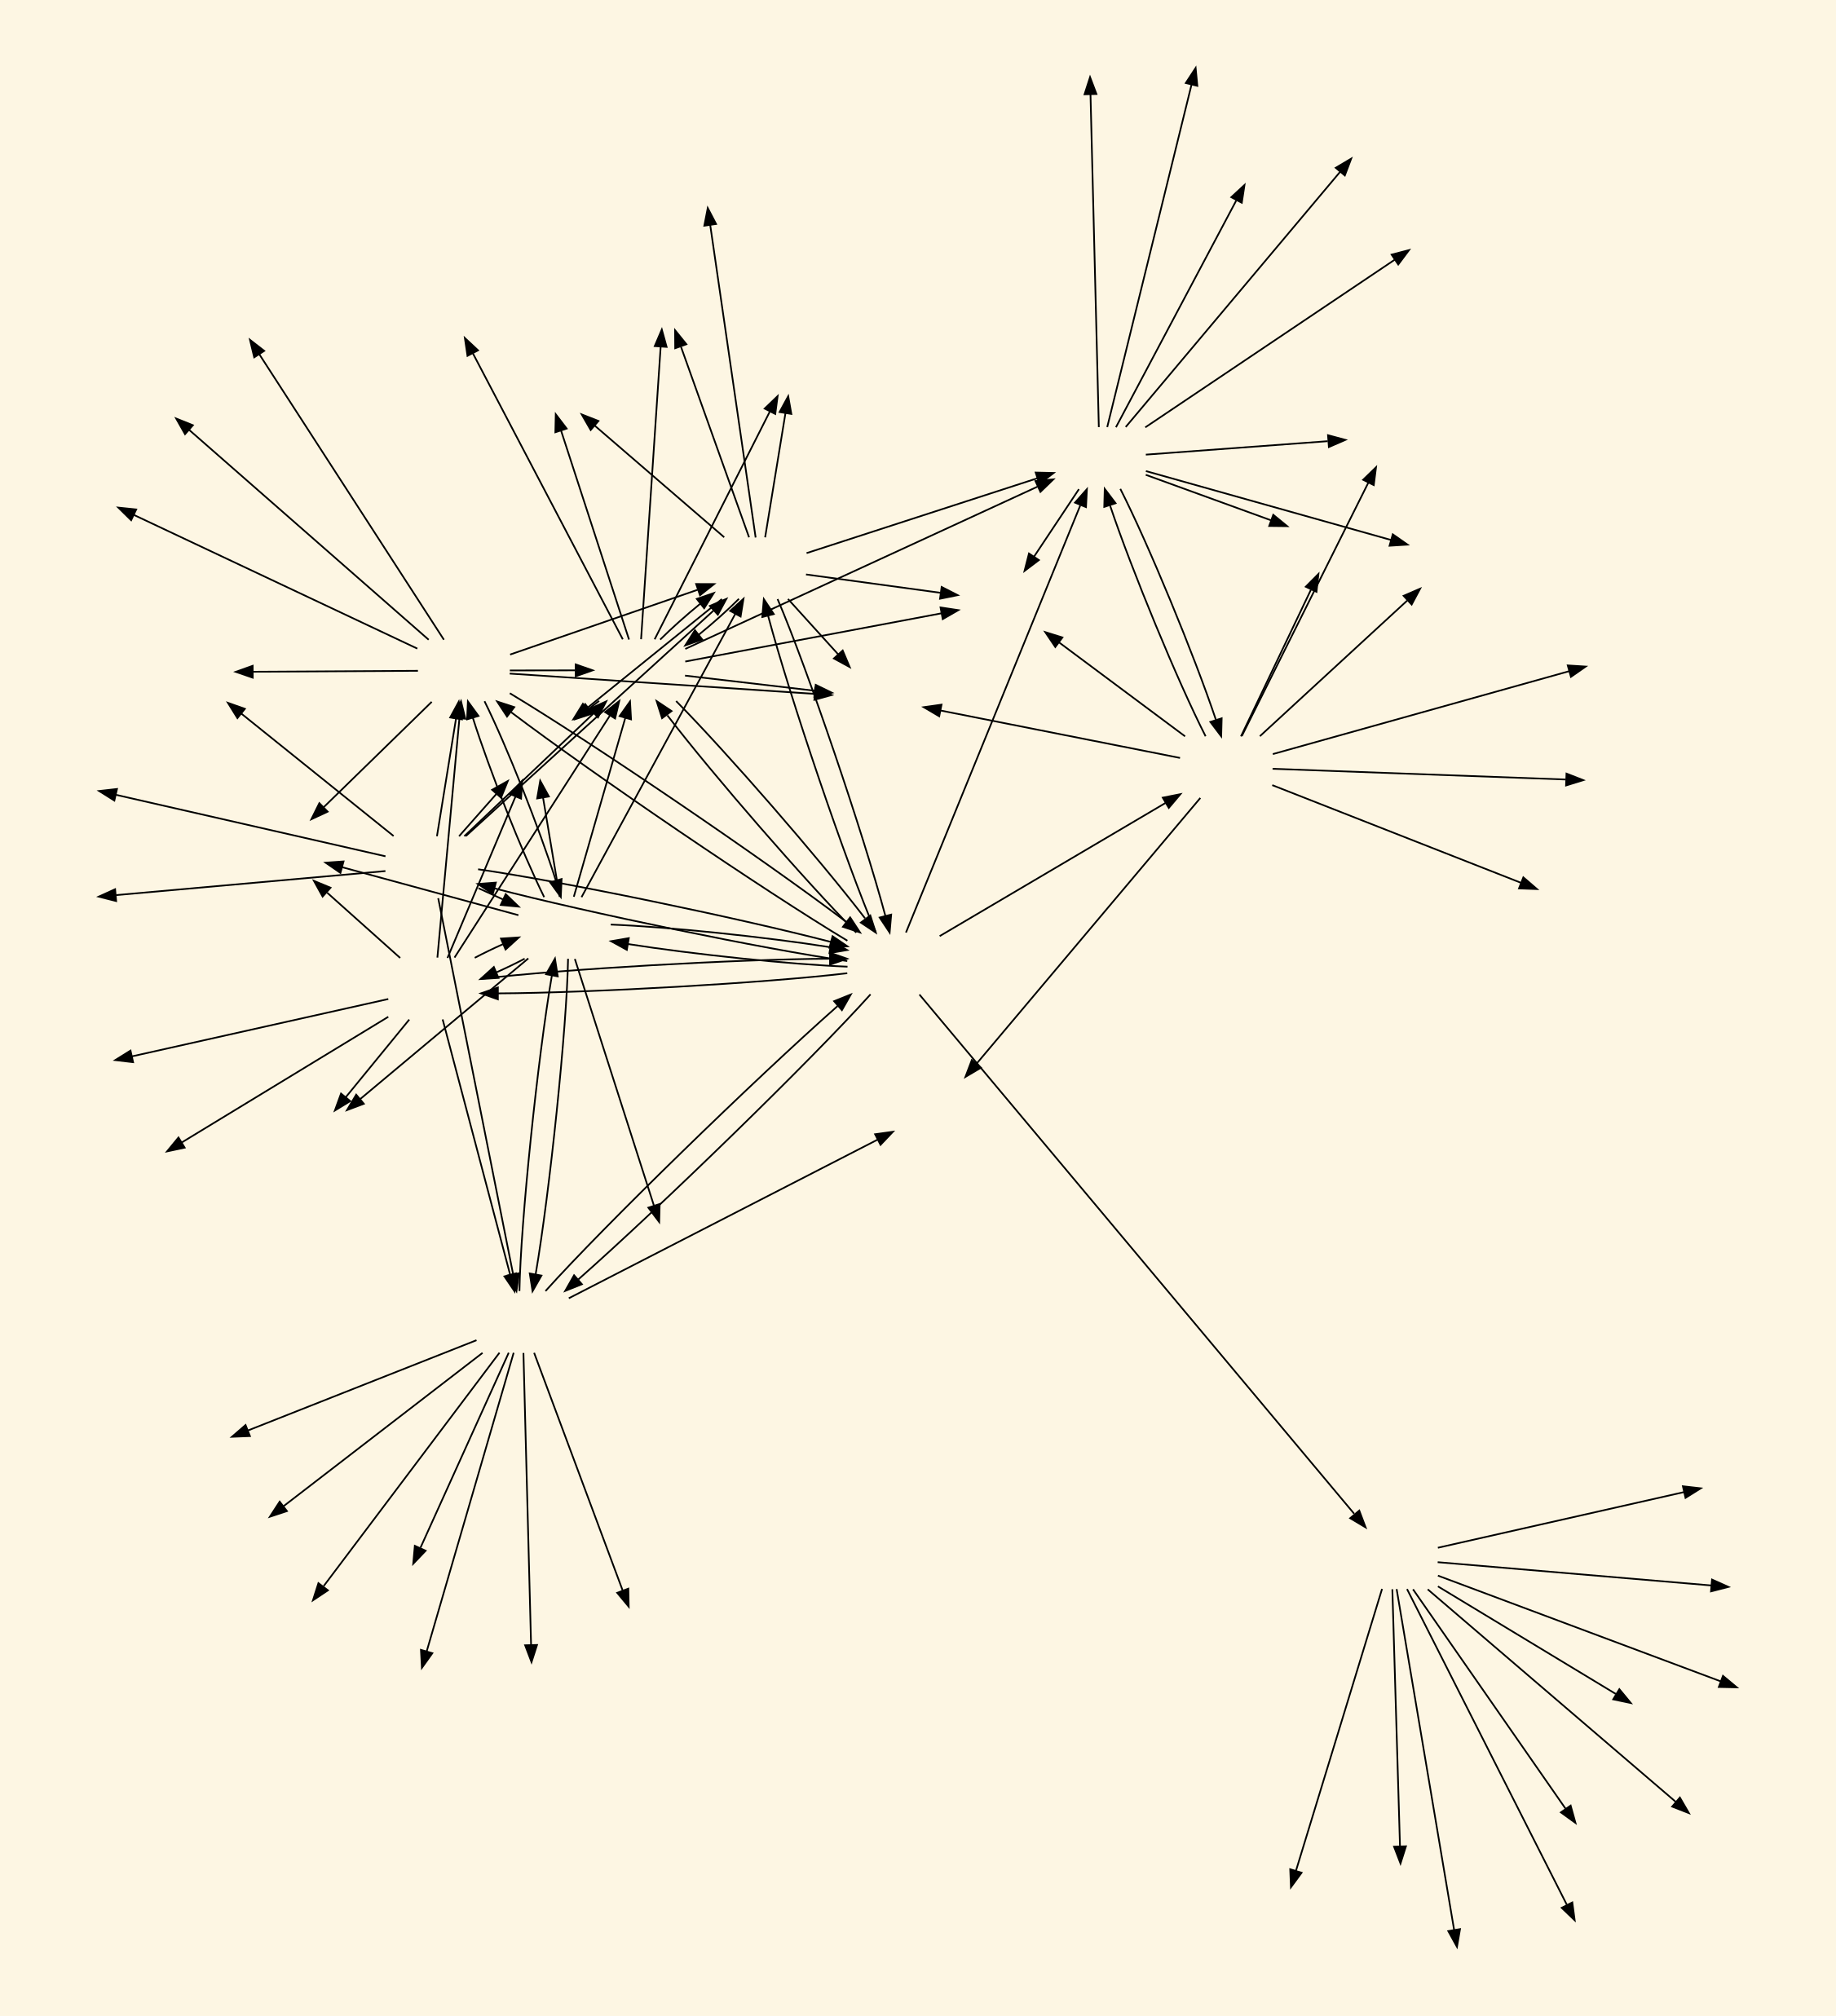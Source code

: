 digraph AmazonRelations {
  graph [
    rankdir = LR,
    layout = fdp,
    bgcolor="#fdf6e3",
  ]

  node [
    shape=none,
    label="",
  ]

  "藝人春秋 (文春文庫)"[image="images/4167903512.jpg" URL="https://www.amazon.co.jp/%E8%97%9D%E4%BA%BA%E6%98%A5%E7%A7%8B-%E6%96%87%E6%98%A5%E6%96%87%E5%BA%AB-%E6%B0%B4%E9%81%93%E6%A9%8B%E5%8D%9A%E5%A3%AB/dp/4167903512?SubscriptionId=AKIAJLRAJ7YLUBVRNWBA&amp;tag=namaraiicom-22&amp;linkCode=xm2&amp;camp=2025&amp;creative=165953&amp;creativeASIN=4167903512"];
"藝人春秋2 上 ハカセより愛をこめて"[image="images/4163907106.jpg" URL="https://www.amazon.co.jp/%E8%97%9D%E4%BA%BA%E6%98%A5%E7%A7%8B2-%E4%B8%8A-%E3%83%8F%E3%82%AB%E3%82%BB%E3%82%88%E3%82%8A%E6%84%9B%E3%82%92%E3%81%93%E3%82%81%E3%81%A6-%E6%B0%B4%E9%81%93%E6%A9%8B%E5%8D%9A%E5%A3%AB/dp/4163907106?SubscriptionId=AKIAJLRAJ7YLUBVRNWBA&amp;tag=namaraiicom-22&amp;linkCode=xm2&amp;camp=2025&amp;creative=165953&amp;creativeASIN=4163907106"];
"藝人春秋2 下 死ぬのは奴らだ"[image="images/4163907629.jpg" URL="https://www.amazon.co.jp/%E8%97%9D%E4%BA%BA%E6%98%A5%E7%A7%8B2-%E4%B8%8B-%E6%AD%BB%E3%81%AC%E3%81%AE%E3%81%AF%E5%A5%B4%E3%82%89%E3%81%A0-%E6%B0%B4%E9%81%93%E6%A9%8B%E5%8D%9A%E5%A3%AB/dp/4163907629?SubscriptionId=AKIAJLRAJ7YLUBVRNWBA&amp;tag=namaraiicom-22&amp;linkCode=xm2&amp;camp=2025&amp;creative=165953&amp;creativeASIN=4163907629"];
"お笑い 男の星座―芸能私闘編 (文春文庫)"[image="images/4167656507.jpg" URL="https://www.amazon.co.jp/%E3%81%8A%E7%AC%91%E3%81%84-%E7%94%B7%E3%81%AE%E6%98%9F%E5%BA%A7%E2%80%95%E8%8A%B8%E8%83%BD%E7%A7%81%E9%97%98%E7%B7%A8-%E6%96%87%E6%98%A5%E6%96%87%E5%BA%AB-%E6%B5%85%E8%8D%89%E3%82%AD%E3%83%83%E3%83%89/dp/4167656507?SubscriptionId=AKIAJLRAJ7YLUBVRNWBA&amp;tag=namaraiicom-22&amp;linkCode=xm2&amp;camp=2025&amp;creative=165953&amp;creativeASIN=4167656507"];
"キッドのもと (ちくま文庫)"[image="images/4480433708.jpg" URL="https://www.amazon.co.jp/%E3%82%AD%E3%83%83%E3%83%89%E3%81%AE%E3%82%82%E3%81%A8-%E3%81%A1%E3%81%8F%E3%81%BE%E6%96%87%E5%BA%AB-%E6%B5%85%E8%8D%89%E3%82%AD%E3%83%83%E3%83%89/dp/4480433708?SubscriptionId=AKIAJLRAJ7YLUBVRNWBA&amp;tag=namaraiicom-22&amp;linkCode=xm2&amp;camp=2025&amp;creative=165953&amp;creativeASIN=4480433708"];
"おこりんぼさびしんぼ (廣済堂文庫)"[image="images/4331654338.jpg" URL="https://www.amazon.co.jp/%E3%81%8A%E3%81%93%E3%82%8A%E3%82%93%E3%81%BC%E3%81%95%E3%81%B3%E3%81%97%E3%82%93%E3%81%BC-%E5%BB%A3%E6%B8%88%E5%A0%82%E6%96%87%E5%BA%AB-%E5%B1%B1%E5%9F%8E-%E6%96%B0%E4%BC%8D/dp/4331654338?SubscriptionId=AKIAJLRAJ7YLUBVRNWBA&amp;tag=namaraiicom-22&amp;linkCode=xm2&amp;camp=2025&amp;creative=165953&amp;creativeASIN=4331654338"];
"本業―タレント本50冊・怒涛の誉め殺し!"[image="images/4860520521.jpg" URL="https://www.amazon.co.jp/%E6%9C%AC%E6%A5%AD%E2%80%95%E3%82%BF%E3%83%AC%E3%83%B3%E3%83%88%E6%9C%AC50%E5%86%8A%E3%83%BB%E6%80%92%E6%B6%9B%E3%81%AE%E8%AA%89%E3%82%81%E6%AE%BA%E3%81%97-%E6%B0%B4%E9%81%93%E6%A9%8B%E5%8D%9A%E5%A3%AB/dp/4860520521?SubscriptionId=AKIAJLRAJ7YLUBVRNWBA&amp;tag=namaraiicom-22&amp;linkCode=xm2&amp;camp=2025&amp;creative=165953&amp;creativeASIN=4860520521"];
"お笑い男の星座"[image="images/4163569707.jpg" URL="https://www.amazon.co.jp/%E3%81%8A%E7%AC%91%E3%81%84%E7%94%B7%E3%81%AE%E6%98%9F%E5%BA%A7-%E6%B5%85%E8%8D%89%E3%82%AD%E3%83%83%E3%83%89/dp/4163569707?SubscriptionId=AKIAJLRAJ7YLUBVRNWBA&amp;tag=namaraiicom-22&amp;linkCode=xm2&amp;camp=2025&amp;creative=165953&amp;creativeASIN=4163569707"];
"「最前線の映画」を読む (インターナショナル新書)"[image="images/4797680210.jpg" URL="https://www.amazon.co.jp/%E3%80%8C%E6%9C%80%E5%89%8D%E7%B7%9A%E3%81%AE%E6%98%A0%E7%94%BB%E3%80%8D%E3%82%92%E8%AA%AD%E3%82%80-%E3%82%A4%E3%83%B3%E3%82%BF%E3%83%BC%E3%83%8A%E3%82%B7%E3%83%A7%E3%83%8A%E3%83%AB%E6%96%B0%E6%9B%B8-%E7%94%BA%E5%B1%B1-%E6%99%BA%E6%B5%A9/dp/4797680210?SubscriptionId=AKIAJLRAJ7YLUBVRNWBA&amp;tag=namaraiicom-22&amp;linkCode=xm2&amp;camp=2025&amp;creative=165953&amp;creativeASIN=4797680210"];
"師匠、御乱心! (小学館文庫)"[image="images/4094064990.jpg" URL="https://www.amazon.co.jp/%E5%B8%AB%E5%8C%A0%E3%80%81%E5%BE%A1%E4%B9%B1%E5%BF%83-%E5%B0%8F%E5%AD%A6%E9%A4%A8%E6%96%87%E5%BA%AB-%E4%B8%89%E9%81%8A%E4%BA%AD-%E5%86%86%E4%B8%88/dp/4094064990?SubscriptionId=AKIAJLRAJ7YLUBVRNWBA&amp;tag=namaraiicom-22&amp;linkCode=xm2&amp;camp=2025&amp;creative=165953&amp;creativeASIN=4094064990"];
"激震! セクハラ帝国アメリカ 言霊USA2018"[image="images/4163908145.jpg" URL="https://www.amazon.co.jp/%E6%BF%80%E9%9C%87-%E3%82%BB%E3%82%AF%E3%83%8F%E3%83%A9%E5%B8%9D%E5%9B%BD%E3%82%A2%E3%83%A1%E3%83%AA%E3%82%AB-%E8%A8%80%E9%9C%8AUSA2018-%E7%94%BA%E5%B1%B1-%E6%99%BA%E6%B5%A9/dp/4163908145?SubscriptionId=AKIAJLRAJ7YLUBVRNWBA&amp;tag=namaraiicom-22&amp;linkCode=xm2&amp;camp=2025&amp;creative=165953&amp;creativeASIN=4163908145"];
"帰ってきた人間コク宝"[image="images/486653169X.jpg" URL="https://www.amazon.co.jp/%E5%B8%B0%E3%81%A3%E3%81%A6%E3%81%8D%E3%81%9F%E4%BA%BA%E9%96%93%E3%82%B3%E3%82%AF%E5%AE%9D-%E5%90%89%E7%94%B0%E8%B1%AA/dp/486653169X?SubscriptionId=AKIAJLRAJ7YLUBVRNWBA&amp;tag=namaraiicom-22&amp;linkCode=xm2&amp;camp=2025&amp;creative=165953&amp;creativeASIN=486653169X"];
"KAMINOGE 77"[image="images/4809415783.jpg" URL="https://www.amazon.co.jp/KAMINOGE-77-KAMINOGE%E7%B7%A8%E9%9B%86%E9%83%A8/dp/4809415783?SubscriptionId=AKIAJLRAJ7YLUBVRNWBA&amp;tag=namaraiicom-22&amp;linkCode=xm2&amp;camp=2025&amp;creative=165953&amp;creativeASIN=4809415783"];
"藝人春秋"[image="images/4163759107.jpg" URL="https://www.amazon.co.jp/%E8%97%9D%E4%BA%BA%E6%98%A5%E7%A7%8B-%E6%B0%B4%E9%81%93%E6%A9%8B%E5%8D%9A%E5%A3%AB/dp/4163759107?SubscriptionId=AKIAJLRAJ7YLUBVRNWBA&amp;tag=namaraiicom-22&amp;linkCode=xm2&amp;camp=2025&amp;creative=165953&amp;creativeASIN=4163759107"];
"町山智浩の「アメリカ流れ者」"[image="images/4905158508.jpg" URL="https://www.amazon.co.jp/%E7%94%BA%E5%B1%B1%E6%99%BA%E6%B5%A9%E3%81%AE%E3%80%8C%E3%82%A2%E3%83%A1%E3%83%AA%E3%82%AB%E6%B5%81%E3%82%8C%E8%80%85%E3%80%8D-%E7%94%BA%E5%B1%B1-%E6%99%BA%E6%B5%A9/dp/4905158508?SubscriptionId=AKIAJLRAJ7YLUBVRNWBA&amp;tag=namaraiicom-22&amp;linkCode=xm2&amp;camp=2025&amp;creative=165953&amp;creativeASIN=4905158508"];
"KAMINOGE Vol.75"[image="images/4809415562.jpg" URL="https://www.amazon.co.jp/KAMINOGE-Vol-75-KAMINOGE%E7%B7%A8%E9%9B%86%E9%83%A8/dp/4809415562?SubscriptionId=AKIAJLRAJ7YLUBVRNWBA&amp;tag=namaraiicom-22&amp;linkCode=xm2&amp;camp=2025&amp;creative=165953&amp;creativeASIN=4809415562"];
"SNSは権力に忠実なバカだらけ (コア新書)"[image="images/4866531347.jpg" URL="https://www.amazon.co.jp/SNS%E3%81%AF%E6%A8%A9%E5%8A%9B%E3%81%AB%E5%BF%A0%E5%AE%9F%E3%81%AA%E3%83%90%E3%82%AB%E3%81%A0%E3%82%89%E3%81%91-%E3%82%B3%E3%82%A2%E6%96%B0%E6%9B%B8-%E3%83%AD%E3%83%9E%E3%83%B3%E5%84%AA%E5%85%89/dp/4866531347?SubscriptionId=AKIAJLRAJ7YLUBVRNWBA&amp;tag=namaraiicom-22&amp;linkCode=xm2&amp;camp=2025&amp;creative=165953&amp;creativeASIN=4866531347"];
"煩悩ウォーク"[image="images/4163907645.jpg" URL="https://www.amazon.co.jp/%E7%85%A9%E6%82%A9%E3%82%A6%E3%82%A9%E3%83%BC%E3%82%AF-%E5%B2%A1%E5%AE%97-%E7%A7%80%E5%90%BE/dp/4163907645?SubscriptionId=AKIAJLRAJ7YLUBVRNWBA&amp;tag=namaraiicom-22&amp;linkCode=xm2&amp;camp=2025&amp;creative=165953&amp;creativeASIN=4163907645"];
"男の！ヤバすぎバイト列伝 (耳マン)"[image="images/4845631776.jpg" URL="https://www.amazon.co.jp/%E7%94%B7%E3%81%AE%EF%BC%81%E3%83%A4%E3%83%90%E3%81%99%E3%81%8E%E3%83%90%E3%82%A4%E3%83%88%E5%88%97%E4%BC%9D-%E8%80%B3%E3%83%9E%E3%83%B3-%E6%8E%9F-%E3%83%9D%E3%83%AB%E3%82%B7%E3%82%A7/dp/4845631776?SubscriptionId=AKIAJLRAJ7YLUBVRNWBA&amp;tag=namaraiicom-22&amp;linkCode=xm2&amp;camp=2025&amp;creative=165953&amp;creativeASIN=4845631776"];
"お笑い 男の星座2"[image="images/4163651403.jpg" URL="https://www.amazon.co.jp/%E3%81%8A%E7%AC%91%E3%81%84-%E7%94%B7%E3%81%AE%E6%98%9F%E5%BA%A72-%E6%B5%85%E8%8D%89%E3%82%AD%E3%83%83%E3%83%89/dp/4163651403?SubscriptionId=AKIAJLRAJ7YLUBVRNWBA&amp;tag=namaraiicom-22&amp;linkCode=xm2&amp;camp=2025&amp;creative=165953&amp;creativeASIN=4163651403"];
"本業 (文春文庫)"[image="images/4167717700.jpg" URL="https://www.amazon.co.jp/%E6%9C%AC%E6%A5%AD-%E6%96%87%E6%98%A5%E6%96%87%E5%BA%AB-%E6%B0%B4%E9%81%93%E6%A9%8B%E5%8D%9A%E5%A3%AB/dp/4167717700?SubscriptionId=AKIAJLRAJ7YLUBVRNWBA&amp;tag=namaraiicom-22&amp;linkCode=xm2&amp;camp=2025&amp;creative=165953&amp;creativeASIN=4167717700"];
"浅草キッド (新潮文庫)"[image="images/4101225125.jpg" URL="https://www.amazon.co.jp/%E6%B5%85%E8%8D%89%E3%82%AD%E3%83%83%E3%83%89-%E6%96%B0%E6%BD%AE%E6%96%87%E5%BA%AB-%E3%83%93%E3%83%BC%E3%83%88%E3%81%9F%E3%81%91%E3%81%97/dp/4101225125?SubscriptionId=AKIAJLRAJ7YLUBVRNWBA&amp;tag=namaraiicom-22&amp;linkCode=xm2&amp;camp=2025&amp;creative=165953&amp;creativeASIN=4101225125"];
"はかせのはなし"[image="images/4046013915.jpg" URL="https://www.amazon.co.jp/%E3%81%AF%E3%81%8B%E3%81%9B%E3%81%AE%E3%81%AF%E3%81%AA%E3%81%97-%E6%B0%B4%E9%81%93%E6%A9%8B%E5%8D%9A%E5%A3%AB/dp/4046013915?SubscriptionId=AKIAJLRAJ7YLUBVRNWBA&amp;tag=namaraiicom-22&amp;linkCode=xm2&amp;camp=2025&amp;creative=165953&amp;creativeASIN=4046013915"];
"鬼才 五社英雄の生涯 (文春新書)"[image="images/4166610872.jpg" URL="https://www.amazon.co.jp/%E9%AC%BC%E6%89%8D-%E4%BA%94%E7%A4%BE%E8%8B%B1%E9%9B%84%E3%81%AE%E7%94%9F%E6%B6%AF-%E6%96%87%E6%98%A5%E6%96%B0%E6%9B%B8-%E6%98%A5%E6%97%A5-%E5%A4%AA%E4%B8%80/dp/4166610872?SubscriptionId=AKIAJLRAJ7YLUBVRNWBA&amp;tag=namaraiicom-22&amp;linkCode=xm2&amp;camp=2025&amp;creative=165953&amp;creativeASIN=4166610872"];
"吉田豪の空手★バカ一代"[image="images/4864940770.jpg" URL="https://www.amazon.co.jp/%E5%90%89%E7%94%B0%E8%B1%AA%E3%81%AE%E7%A9%BA%E6%89%8B%E2%98%85%E3%83%90%E3%82%AB%E4%B8%80%E4%BB%A3-%E5%90%89%E7%94%B0-%E8%B1%AA/dp/4864940770?SubscriptionId=AKIAJLRAJ7YLUBVRNWBA&amp;tag=namaraiicom-22&amp;linkCode=xm2&amp;camp=2025&amp;creative=165953&amp;creativeASIN=4864940770"];
"続 聞き出す力"[image="images/453726165X.jpg" URL="https://www.amazon.co.jp/%E7%B6%9A-%E8%81%9E%E3%81%8D%E5%87%BA%E3%81%99%E5%8A%9B-%E5%90%89%E7%94%B0%E8%B1%AA/dp/453726165X?SubscriptionId=AKIAJLRAJ7YLUBVRNWBA&amp;tag=namaraiicom-22&amp;linkCode=xm2&amp;camp=2025&amp;creative=165953&amp;creativeASIN=453726165X"];
"俺、勝新太郎 (廣済堂文庫)"[image="images/433165432X.jpg" URL="https://www.amazon.co.jp/%E4%BF%BA%E3%80%81%E5%8B%9D%E6%96%B0%E5%A4%AA%E9%83%8E-%E5%BB%A3%E6%B8%88%E5%A0%82%E6%96%87%E5%BA%AB-%E5%8B%9D-%E6%96%B0%E5%A4%AA%E9%83%8E/dp/433165432X?SubscriptionId=AKIAJLRAJ7YLUBVRNWBA&amp;tag=namaraiicom-22&amp;linkCode=xm2&amp;camp=2025&amp;creative=165953&amp;creativeASIN=433165432X"];
"泥水のみのみ浮き沈み 勝新太郎対談集 (文春文庫)"[image="images/4167908743.jpg" URL="https://www.amazon.co.jp/%E6%B3%A5%E6%B0%B4%E3%81%AE%E3%81%BF%E3%81%AE%E3%81%BF%E6%B5%AE%E3%81%8D%E6%B2%88%E3%81%BF-%E5%8B%9D%E6%96%B0%E5%A4%AA%E9%83%8E%E5%AF%BE%E8%AB%87%E9%9B%86-%E6%96%87%E6%98%A5%E6%96%87%E5%BA%AB-%E6%96%87%E8%97%9D%E6%98%A5%E7%A7%8B/dp/4167908743?SubscriptionId=AKIAJLRAJ7YLUBVRNWBA&amp;tag=namaraiicom-22&amp;linkCode=xm2&amp;camp=2025&amp;creative=165953&amp;creativeASIN=4167908743"];
"天才 勝新太郎 (文春新書)"[image="images/4166607359.jpg" URL="https://www.amazon.co.jp/%E5%A4%A9%E6%89%8D-%E5%8B%9D%E6%96%B0%E5%A4%AA%E9%83%8E-%E6%96%87%E6%98%A5%E6%96%B0%E6%9B%B8-%E6%98%A5%E6%97%A5-%E5%A4%AA%E4%B8%80/dp/4166607359?SubscriptionId=AKIAJLRAJ7YLUBVRNWBA&amp;tag=namaraiicom-22&amp;linkCode=xm2&amp;camp=2025&amp;creative=165953&amp;creativeASIN=4166607359"];
"無冠の男  松方弘樹伝"[image="images/4062205440.jpg" URL="https://www.amazon.co.jp/%E7%84%A1%E5%86%A0%E3%81%AE%E7%94%B7-%E6%9D%BE%E6%96%B9%E5%BC%98%E6%A8%B9%E4%BC%9D-%E6%9D%BE%E6%96%B9-%E5%BC%98%E6%A8%B9/dp/4062205440?SubscriptionId=AKIAJLRAJ7YLUBVRNWBA&amp;tag=namaraiicom-22&amp;linkCode=xm2&amp;camp=2025&amp;creative=165953&amp;creativeASIN=4062205440"];
"東映実録バイオレンス浪漫アルバム"[image="images/4198645884.jpg" URL="https://www.amazon.co.jp/%E6%9D%B1%E6%98%A0%E5%AE%9F%E9%8C%B2%E3%83%90%E3%82%A4%E3%82%AA%E3%83%AC%E3%83%B3%E3%82%B9%E6%B5%AA%E6%BC%AB%E3%82%A2%E3%83%AB%E3%83%90%E3%83%A0-%E6%9D%89%E4%BD%9C-J%E5%A4%AA%E9%83%8E/dp/4198645884?SubscriptionId=AKIAJLRAJ7YLUBVRNWBA&amp;tag=namaraiicom-22&amp;linkCode=xm2&amp;camp=2025&amp;creative=165953&amp;creativeASIN=4198645884"];
"現代・河原乞食考―役者の世界って何やねん?"[image="images/4759251200.jpg" URL="https://www.amazon.co.jp/%E7%8F%BE%E4%BB%A3%E3%83%BB%E6%B2%B3%E5%8E%9F%E4%B9%9E%E9%A3%9F%E8%80%83%E2%80%95%E5%BD%B9%E8%80%85%E3%81%AE%E4%B8%96%E7%95%8C%E3%81%A3%E3%81%A6%E4%BD%95%E3%82%84%E3%81%AD%E3%82%93-%E5%B1%B1%E5%9F%8E-%E6%96%B0%E4%BC%8D/dp/4759251200?SubscriptionId=AKIAJLRAJ7YLUBVRNWBA&amp;tag=namaraiicom-22&amp;linkCode=xm2&amp;camp=2025&amp;creative=165953&amp;creativeASIN=4759251200"];
"あかんやつら 東映京都撮影所血風録 (文春文庫)"[image="images/4167906414.jpg" URL="https://www.amazon.co.jp/%E3%81%82%E3%81%8B%E3%82%93%E3%82%84%E3%81%A4%E3%82%89-%E6%9D%B1%E6%98%A0%E4%BA%AC%E9%83%BD%E6%92%AE%E5%BD%B1%E6%89%80%E8%A1%80%E9%A2%A8%E9%8C%B2-%E6%96%87%E6%98%A5%E6%96%87%E5%BA%AB-%E6%98%A5%E6%97%A5-%E5%A4%AA%E4%B8%80/dp/4167906414?SubscriptionId=AKIAJLRAJ7YLUBVRNWBA&amp;tag=namaraiicom-22&amp;linkCode=xm2&amp;camp=2025&amp;creative=165953&amp;creativeASIN=4167906414"];
"サブカル・スーパースター鬱伝 (徳間文庫カレッジ)"[image="images/4199070184.jpg" URL="https://www.amazon.co.jp/%E3%82%B5%E3%83%96%E3%82%AB%E3%83%AB%E3%83%BB%E3%82%B9%E3%83%BC%E3%83%91%E3%83%BC%E3%82%B9%E3%82%BF%E3%83%BC%E9%AC%B1%E4%BC%9D-%E5%BE%B3%E9%96%93%E6%96%87%E5%BA%AB%E3%82%AB%E3%83%AC%E3%83%83%E3%82%B8-%E5%90%89%E7%94%B0-%E8%B1%AA/dp/4199070184?SubscriptionId=AKIAJLRAJ7YLUBVRNWBA&amp;tag=namaraiicom-22&amp;linkCode=xm2&amp;camp=2025&amp;creative=165953&amp;creativeASIN=4199070184"];
"水道橋博士のムラっとびんびんテレビ"[image="images/4163906568.jpg" URL="https://www.amazon.co.jp/%E6%B0%B4%E9%81%93%E6%A9%8B%E5%8D%9A%E5%A3%AB%E3%81%AE%E3%83%A0%E3%83%A9%E3%81%A3%E3%81%A8%E3%81%B3%E3%82%93%E3%81%B3%E3%82%93%E3%83%86%E3%83%AC%E3%83%93-%E6%B0%B4%E9%81%93%E6%A9%8B%E5%8D%9A%E5%A3%AB/dp/4163906568?SubscriptionId=AKIAJLRAJ7YLUBVRNWBA&amp;tag=namaraiicom-22&amp;linkCode=xm2&amp;camp=2025&amp;creative=165953&amp;creativeASIN=4163906568"];
"博士の異常な健康"[image="images/4757212488.jpg" URL="https://www.amazon.co.jp/%E5%8D%9A%E5%A3%AB%E3%81%AE%E7%95%B0%E5%B8%B8%E3%81%AA%E5%81%A5%E5%BA%B7-%E6%B0%B4%E9%81%93%E6%A9%8B%E5%8D%9A%E5%A3%AB/dp/4757212488?SubscriptionId=AKIAJLRAJ7YLUBVRNWBA&amp;tag=namaraiicom-22&amp;linkCode=xm2&amp;camp=2025&amp;creative=165953&amp;creativeASIN=4757212488"];
"たけし金言集~あるいは資料として現代北野武秘語録 (一般書)"[image="images/4198637989.jpg" URL="https://www.amazon.co.jp/%E3%81%9F%E3%81%91%E3%81%97%E9%87%91%E8%A8%80%E9%9B%86~%E3%81%82%E3%82%8B%E3%81%84%E3%81%AF%E8%B3%87%E6%96%99%E3%81%A8%E3%81%97%E3%81%A6%E7%8F%BE%E4%BB%A3%E5%8C%97%E9%87%8E%E6%AD%A6%E7%A7%98%E8%AA%9E%E9%8C%B2-%E4%B8%80%E8%88%AC%E6%9B%B8-%E3%82%A2%E3%83%AB-%E5%8C%97%E9%83%B7/dp/4198637989?SubscriptionId=AKIAJLRAJ7YLUBVRNWBA&amp;tag=namaraiicom-22&amp;linkCode=xm2&amp;camp=2025&amp;creative=165953&amp;creativeASIN=4198637989"];
"キッドのもと"[image="images/4054046606.jpg" URL="https://www.amazon.co.jp/%E3%82%AD%E3%83%83%E3%83%89%E3%81%AE%E3%82%82%E3%81%A8-%E6%B5%85%E8%8D%89%E3%82%AD%E3%83%83%E3%83%89/dp/4054046606?SubscriptionId=AKIAJLRAJ7YLUBVRNWBA&amp;tag=namaraiicom-22&amp;linkCode=xm2&amp;camp=2025&amp;creative=165953&amp;creativeASIN=4054046606"];
"映画と本の意外な関係! (インターナショナル新書)"[image="images/4797680059.jpg" URL="https://www.amazon.co.jp/%E6%98%A0%E7%94%BB%E3%81%A8%E6%9C%AC%E3%81%AE%E6%84%8F%E5%A4%96%E3%81%AA%E9%96%A2%E4%BF%82-%E3%82%A4%E3%83%B3%E3%82%BF%E3%83%BC%E3%83%8A%E3%82%B7%E3%83%A7%E3%83%8A%E3%83%AB%E6%96%B0%E6%9B%B8-%E7%94%BA%E5%B1%B1-%E6%99%BA%E6%B5%A9/dp/4797680059?SubscriptionId=AKIAJLRAJ7YLUBVRNWBA&amp;tag=namaraiicom-22&amp;linkCode=xm2&amp;camp=2025&amp;creative=165953&amp;creativeASIN=4797680059"];
"今のアメリカがわかる映画100本"[image="images/4866250895.jpg" URL="https://www.amazon.co.jp/%E4%BB%8A%E3%81%AE%E3%82%A2%E3%83%A1%E3%83%AA%E3%82%AB%E3%81%8C%E3%82%8F%E3%81%8B%E3%82%8B%E6%98%A0%E7%94%BB100%E6%9C%AC-%E7%94%BA%E5%B1%B1-%E6%99%BA%E6%B5%A9/dp/4866250895?SubscriptionId=AKIAJLRAJ7YLUBVRNWBA&amp;tag=namaraiicom-22&amp;linkCode=xm2&amp;camp=2025&amp;creative=165953&amp;creativeASIN=4866250895"];
"〈映画の見方〉がわかる本 ブレードランナーの未来世紀 (新潮文庫)"[image="images/4101211426.jpg" URL="https://www.amazon.co.jp/%E3%80%88%E6%98%A0%E7%94%BB%E3%81%AE%E8%A6%8B%E6%96%B9%E3%80%89%E3%81%8C%E3%82%8F%E3%81%8B%E3%82%8B%E6%9C%AC-%E3%83%96%E3%83%AC%E3%83%BC%E3%83%89%E3%83%A9%E3%83%B3%E3%83%8A%E3%83%BC%E3%81%AE%E6%9C%AA%E6%9D%A5%E4%B8%96%E7%B4%80-%E6%96%B0%E6%BD%AE%E6%96%87%E5%BA%AB-%E7%94%BA%E5%B1%B1-%E6%99%BA%E6%B5%A9/dp/4101211426?SubscriptionId=AKIAJLRAJ7YLUBVRNWBA&amp;tag=namaraiicom-22&amp;linkCode=xm2&amp;camp=2025&amp;creative=165953&amp;creativeASIN=4101211426"];
"最も危険なアメリカ映画 『國民の創生』 から 『バック・トゥ・ザ・フューチャー』 まで"[image="images/4797673346.jpg" URL="https://www.amazon.co.jp/%E6%9C%80%E3%82%82%E5%8D%B1%E9%99%BA%E3%81%AA%E3%82%A2%E3%83%A1%E3%83%AA%E3%82%AB%E6%98%A0%E7%94%BB-%E3%80%8E%E5%9C%8B%E6%B0%91%E3%81%AE%E5%89%B5%E7%94%9F%E3%80%8F-%E3%81%8B%E3%82%89-%E3%80%8E%E3%83%90%E3%83%83%E3%82%AF%E3%83%BB%E3%83%88%E3%82%A5%E3%83%BB%E3%82%B6%E3%83%BB%E3%83%95%E3%83%A5%E3%83%BC%E3%83%81%E3%83%A3%E3%83%BC%E3%80%8F-%E3%81%BE%E3%81%A7/dp/4797673346?SubscriptionId=AKIAJLRAJ7YLUBVRNWBA&amp;tag=namaraiicom-22&amp;linkCode=xm2&amp;camp=2025&amp;creative=165953&amp;creativeASIN=4797673346"];
"トラウマ映画館 (集英社文庫)"[image="images/4087451178.jpg" URL="https://www.amazon.co.jp/%E3%83%88%E3%83%A9%E3%82%A6%E3%83%9E%E6%98%A0%E7%94%BB%E9%A4%A8-%E9%9B%86%E8%8B%B1%E7%A4%BE%E6%96%87%E5%BA%AB-%E7%94%BA%E5%B1%B1-%E6%99%BA%E6%B5%A9/dp/4087451178?SubscriptionId=AKIAJLRAJ7YLUBVRNWBA&amp;tag=namaraiicom-22&amp;linkCode=xm2&amp;camp=2025&amp;creative=165953&amp;creativeASIN=4087451178"];
"映画秘宝 2018年 06 月号 [雑誌]"[image="images/B07B61G86P.jpg" URL="https://www.amazon.co.jp/%E6%98%A0%E7%94%BB%E7%A7%98%E5%AE%9D-2018%E5%B9%B4-06-%E6%9C%88%E5%8F%B7-%E9%9B%91%E8%AA%8C/dp/B07B61G86P?SubscriptionId=AKIAJLRAJ7YLUBVRNWBA&amp;tag=namaraiicom-22&amp;linkCode=xm2&amp;camp=2025&amp;creative=165953&amp;creativeASIN=B07B61G86P"];
"映画秘宝 2018年 05 月号 [雑誌]"[image="images/B079B6TYM7.jpg" URL="https://www.amazon.co.jp/%E6%98%A0%E7%94%BB%E7%A7%98%E5%AE%9D-2018%E5%B9%B4-05-%E6%9C%88%E5%8F%B7-%E9%9B%91%E8%AA%8C/dp/B079B6TYM7?SubscriptionId=AKIAJLRAJ7YLUBVRNWBA&amp;tag=namaraiicom-22&amp;linkCode=xm2&amp;camp=2025&amp;creative=165953&amp;creativeASIN=B079B6TYM7"];
"映画秘宝 2018年 04 月号 [雑誌]"[image="images/B0789TKQDZ.jpg" URL="https://www.amazon.co.jp/%E6%98%A0%E7%94%BB%E7%A7%98%E5%AE%9D-2018%E5%B9%B4-04-%E6%9C%88%E5%8F%B7-%E9%9B%91%E8%AA%8C/dp/B0789TKQDZ?SubscriptionId=AKIAJLRAJ7YLUBVRNWBA&amp;tag=namaraiicom-22&amp;linkCode=xm2&amp;camp=2025&amp;creative=165953&amp;creativeASIN=B0789TKQDZ"];
"落語家の通信簿(祥伝社新書)"[image="images/4396113374.jpg" URL="https://www.amazon.co.jp/%E8%90%BD%E8%AA%9E%E5%AE%B6%E3%81%AE%E9%80%9A%E4%BF%A1%E7%B0%BF-%E7%A5%A5%E4%BC%9D%E7%A4%BE%E6%96%B0%E6%9B%B8-%E4%B8%89%E9%81%8A%E4%BA%AD-%E5%86%86%E4%B8%88/dp/4396113374?SubscriptionId=AKIAJLRAJ7YLUBVRNWBA&amp;tag=namaraiicom-22&amp;linkCode=xm2&amp;camp=2025&amp;creative=165953&amp;creativeASIN=4396113374"];
"落語ぴあ (ぴあMOOK)"[image="images/4835634438.jpg" URL="https://www.amazon.co.jp/%E8%90%BD%E8%AA%9E%E3%81%B4%E3%81%82-%E3%81%B4%E3%81%82MOOK/dp/4835634438?SubscriptionId=AKIAJLRAJ7YLUBVRNWBA&amp;tag=namaraiicom-22&amp;linkCode=xm2&amp;camp=2025&amp;creative=165953&amp;creativeASIN=4835634438"];
"落語家魂！ - 爆笑派・柳家権太楼の了見 (単行本)"[image="images/4120050815.jpg" URL="https://www.amazon.co.jp/%E8%90%BD%E8%AA%9E%E5%AE%B6%E9%AD%82%EF%BC%81-%E7%88%86%E7%AC%91%E6%B4%BE%E3%83%BB%E6%9F%B3%E5%AE%B6%E6%A8%A9%E5%A4%AA%E6%A5%BC%E3%81%AE%E4%BA%86%E8%A6%8B-%E5%8D%98%E8%A1%8C%E6%9C%AC-%E6%9F%B3%E5%AE%B6-%E6%A8%A9%E5%A4%AA%E6%A5%BC/dp/4120050815?SubscriptionId=AKIAJLRAJ7YLUBVRNWBA&amp;tag=namaraiicom-22&amp;linkCode=xm2&amp;camp=2025&amp;creative=165953&amp;creativeASIN=4120050815"];
"志らくの言いたい放題 (PHP文庫)"[image="images/4569768016.jpg" URL="https://www.amazon.co.jp/%E5%BF%97%E3%82%89%E3%81%8F%E3%81%AE%E8%A8%80%E3%81%84%E3%81%9F%E3%81%84%E6%94%BE%E9%A1%8C-PHP%E6%96%87%E5%BA%AB-%E7%AB%8B%E5%B7%9D-%E5%BF%97%E3%82%89%E3%81%8F/dp/4569768016?SubscriptionId=AKIAJLRAJ7YLUBVRNWBA&amp;tag=namaraiicom-22&amp;linkCode=xm2&amp;camp=2025&amp;creative=165953&amp;creativeASIN=4569768016"];
"いちのすけのまくら"[image="images/4023316539.jpg" URL="https://www.amazon.co.jp/%E3%81%84%E3%81%A1%E3%81%AE%E3%81%99%E3%81%91%E3%81%AE%E3%81%BE%E3%81%8F%E3%82%89-%E6%98%A5%E9%A2%A8%E4%BA%AD%E4%B8%80%E4%B9%8B%E8%BC%94/dp/4023316539?SubscriptionId=AKIAJLRAJ7YLUBVRNWBA&amp;tag=namaraiicom-22&amp;linkCode=xm2&amp;camp=2025&amp;creative=165953&amp;creativeASIN=4023316539"];
"本日の高座 演芸写真家が見つめる現在と未来"[image="images/4065119936.jpg" URL="https://www.amazon.co.jp/%E6%9C%AC%E6%97%A5%E3%81%AE%E9%AB%98%E5%BA%A7-%E6%BC%94%E8%8A%B8%E5%86%99%E7%9C%9F%E5%AE%B6%E3%81%8C%E8%A6%8B%E3%81%A4%E3%82%81%E3%82%8B%E7%8F%BE%E5%9C%A8%E3%81%A8%E6%9C%AA%E6%9D%A5-%E6%A9%98%E8%93%AE%E4%BA%8C/dp/4065119936?SubscriptionId=AKIAJLRAJ7YLUBVRNWBA&amp;tag=namaraiicom-22&amp;linkCode=xm2&amp;camp=2025&amp;creative=165953&amp;creativeASIN=4065119936"];
"高座のホームズ - 昭和稲荷町らくご探偵 (中公文庫)"[image="images/4122065585.jpg" URL="https://www.amazon.co.jp/%E9%AB%98%E5%BA%A7%E3%81%AE%E3%83%9B%E3%83%BC%E3%83%A0%E3%82%BA-%E6%98%AD%E5%92%8C%E7%A8%B2%E8%8D%B7%E7%94%BA%E3%82%89%E3%81%8F%E3%81%94%E6%8E%A2%E5%81%B5-%E4%B8%AD%E5%85%AC%E6%96%87%E5%BA%AB-%E6%84%9B%E5%B7%9D-%E6%99%B6/dp/4122065585?SubscriptionId=AKIAJLRAJ7YLUBVRNWBA&amp;tag=namaraiicom-22&amp;linkCode=xm2&amp;camp=2025&amp;creative=165953&amp;creativeASIN=4122065585"];
"ゼロから分かる! 図解落語入門"[image="images/441818211X.jpg" URL="https://www.amazon.co.jp/%E3%82%BC%E3%83%AD%E3%81%8B%E3%82%89%E5%88%86%E3%81%8B%E3%82%8B-%E5%9B%B3%E8%A7%A3%E8%90%BD%E8%AA%9E%E5%85%A5%E9%96%80-%E7%A8%B2%E7%94%B0-%E5%92%8C%E6%B5%A9/dp/441818211X?SubscriptionId=AKIAJLRAJ7YLUBVRNWBA&amp;tag=namaraiicom-22&amp;linkCode=xm2&amp;camp=2025&amp;creative=165953&amp;creativeASIN=441818211X"];
"毎日新聞落語会名演集 第壱集"[image="images/B07B12HNJP.jpg" URL="https://www.amazon.co.jp/%E6%AF%8E%E6%97%A5%E6%96%B0%E8%81%9E%E8%90%BD%E8%AA%9E%E4%BC%9A%E5%90%8D%E6%BC%94%E9%9B%86-%E7%AC%AC%E5%A3%B1%E9%9B%86-%E3%83%B4%E3%82%A1%E3%83%AA%E3%82%A2%E3%82%B9/dp/B07B12HNJP?SubscriptionId=AKIAJLRAJ7YLUBVRNWBA&amp;tag=namaraiicom-22&amp;linkCode=xm2&amp;camp=2025&amp;creative=165953&amp;creativeASIN=B07B12HNJP"];
"脇役本 増補文庫版 (ちくま文庫)"[image="images/4480434941.jpg" URL="https://www.amazon.co.jp/%E8%84%87%E5%BD%B9%E6%9C%AC-%E5%A2%97%E8%A3%9C%E6%96%87%E5%BA%AB%E7%89%88-%E3%81%A1%E3%81%8F%E3%81%BE%E6%96%87%E5%BA%AB-%E3%80%93%E7%94%B0-%E7%A0%94%E5%90%BE/dp/4480434941?SubscriptionId=AKIAJLRAJ7YLUBVRNWBA&amp;tag=namaraiicom-22&amp;linkCode=xm2&amp;camp=2025&amp;creative=165953&amp;creativeASIN=4480434941"];
"皆殺し映画通信 骨までしゃぶれ"[image="images/4862554563.jpg" URL="https://www.amazon.co.jp/%E7%9A%86%E6%AE%BA%E3%81%97%E6%98%A0%E7%94%BB%E9%80%9A%E4%BF%A1-%E9%AA%A8%E3%81%BE%E3%81%A7%E3%81%97%E3%82%83%E3%81%B6%E3%82%8C-%E6%9F%B3%E4%B8%8B%E6%AF%85%E4%B8%80%E9%83%8E/dp/4862554563?SubscriptionId=AKIAJLRAJ7YLUBVRNWBA&amp;tag=namaraiicom-22&amp;linkCode=xm2&amp;camp=2025&amp;creative=165953&amp;creativeASIN=4862554563"];
"実況中継 トランプのアメリカ征服  言霊USA2017"[image="images/416390641X.jpg" URL="https://www.amazon.co.jp/%E5%AE%9F%E6%B3%81%E4%B8%AD%E7%B6%99-%E3%83%88%E3%83%A9%E3%83%B3%E3%83%97%E3%81%AE%E3%82%A2%E3%83%A1%E3%83%AA%E3%82%AB%E5%BE%81%E6%9C%8D-%E8%A8%80%E9%9C%8AUSA2017-%E7%94%BA%E5%B1%B1-%E6%99%BA%E6%B5%A9/dp/416390641X?SubscriptionId=AKIAJLRAJ7YLUBVRNWBA&amp;tag=namaraiicom-22&amp;linkCode=xm2&amp;camp=2025&amp;creative=165953&amp;creativeASIN=416390641X"];
"映画のディストピア"[image="images/480031447X.jpg" URL="https://www.amazon.co.jp/%E6%98%A0%E7%94%BB%E3%81%AE%E3%83%87%E3%82%A3%E3%82%B9%E3%83%88%E3%83%94%E3%82%A2-%E4%B8%AD%E5%8E%9F%E6%98%8C%E4%B9%9F/dp/480031447X?SubscriptionId=AKIAJLRAJ7YLUBVRNWBA&amp;tag=namaraiicom-22&amp;linkCode=xm2&amp;camp=2025&amp;creative=165953&amp;creativeASIN=480031447X"];
  "藝人春秋 (文春文庫)" -> "藝人春秋2 上 ハカセより愛をこめて";
"藝人春秋 (文春文庫)" -> "藝人春秋2 下 死ぬのは奴らだ";
"藝人春秋 (文春文庫)" -> "お笑い 男の星座―芸能私闘編 (文春文庫)";
"藝人春秋 (文春文庫)" -> "キッドのもと (ちくま文庫)";
"藝人春秋 (文春文庫)" -> "おこりんぼさびしんぼ (廣済堂文庫)";
"藝人春秋 (文春文庫)" -> "本業―タレント本50冊・怒涛の誉め殺し!";
"藝人春秋 (文春文庫)" -> "お笑い男の星座";
"藝人春秋 (文春文庫)" -> "「最前線の映画」を読む (インターナショナル新書)";
"藝人春秋 (文春文庫)" -> "師匠、御乱心! (小学館文庫)";
"藝人春秋 (文春文庫)" -> "激震! セクハラ帝国アメリカ 言霊USA2018";
"藝人春秋2 上 ハカセより愛をこめて" -> "藝人春秋2 下 死ぬのは奴らだ";
"藝人春秋2 上 ハカセより愛をこめて" -> "藝人春秋 (文春文庫)";
"藝人春秋2 上 ハカセより愛をこめて" -> "帰ってきた人間コク宝";
"藝人春秋2 上 ハカセより愛をこめて" -> "KAMINOGE 77";
"藝人春秋2 上 ハカセより愛をこめて" -> "藝人春秋";
"藝人春秋2 上 ハカセより愛をこめて" -> "町山智浩の「アメリカ流れ者」";
"藝人春秋2 上 ハカセより愛をこめて" -> "KAMINOGE Vol.75";
"藝人春秋2 上 ハカセより愛をこめて" -> "SNSは権力に忠実なバカだらけ (コア新書)";
"藝人春秋2 上 ハカセより愛をこめて" -> "「最前線の映画」を読む (インターナショナル新書)";
"藝人春秋2 上 ハカセより愛をこめて" -> "煩悩ウォーク";
"藝人春秋2 下 死ぬのは奴らだ" -> "藝人春秋2 上 ハカセより愛をこめて";
"藝人春秋2 下 死ぬのは奴らだ" -> "藝人春秋 (文春文庫)";
"藝人春秋2 下 死ぬのは奴らだ" -> "KAMINOGE 77";
"藝人春秋2 下 死ぬのは奴らだ" -> "帰ってきた人間コク宝";
"藝人春秋2 下 死ぬのは奴らだ" -> "藝人春秋";
"藝人春秋2 下 死ぬのは奴らだ" -> "町山智浩の「アメリカ流れ者」";
"藝人春秋2 下 死ぬのは奴らだ" -> "SNSは権力に忠実なバカだらけ (コア新書)";
"藝人春秋2 下 死ぬのは奴らだ" -> "「最前線の映画」を読む (インターナショナル新書)";
"藝人春秋2 下 死ぬのは奴らだ" -> "KAMINOGE Vol.75";
"藝人春秋2 下 死ぬのは奴らだ" -> "男の！ヤバすぎバイト列伝 (耳マン)";
"お笑い 男の星座―芸能私闘編 (文春文庫)" -> "藝人春秋 (文春文庫)";
"お笑い 男の星座―芸能私闘編 (文春文庫)" -> "お笑い男の星座";
"お笑い 男の星座―芸能私闘編 (文春文庫)" -> "お笑い 男の星座2";
"お笑い 男の星座―芸能私闘編 (文春文庫)" -> "おこりんぼさびしんぼ (廣済堂文庫)";
"お笑い 男の星座―芸能私闘編 (文春文庫)" -> "藝人春秋2 下 死ぬのは奴らだ";
"お笑い 男の星座―芸能私闘編 (文春文庫)" -> "藝人春秋2 上 ハカセより愛をこめて";
"お笑い 男の星座―芸能私闘編 (文春文庫)" -> "キッドのもと (ちくま文庫)";
"お笑い 男の星座―芸能私闘編 (文春文庫)" -> "本業 (文春文庫)";
"お笑い 男の星座―芸能私闘編 (文春文庫)" -> "浅草キッド (新潮文庫)";
"お笑い 男の星座―芸能私闘編 (文春文庫)" -> "藝人春秋";
"キッドのもと (ちくま文庫)" -> "藝人春秋 (文春文庫)";
"キッドのもと (ちくま文庫)" -> "藝人春秋2 上 ハカセより愛をこめて";
"キッドのもと (ちくま文庫)" -> "藝人春秋2 下 死ぬのは奴らだ";
"キッドのもと (ちくま文庫)" -> "お笑い 男の星座―芸能私闘編 (文春文庫)";
"キッドのもと (ちくま文庫)" -> "はかせのはなし";
"キッドのもと (ちくま文庫)" -> "鬼才 五社英雄の生涯 (文春新書)";
"キッドのもと (ちくま文庫)" -> "浅草キッド (新潮文庫)";
"キッドのもと (ちくま文庫)" -> "吉田豪の空手★バカ一代";
"キッドのもと (ちくま文庫)" -> "帰ってきた人間コク宝";
"キッドのもと (ちくま文庫)" -> "続 聞き出す力";
"おこりんぼさびしんぼ (廣済堂文庫)" -> "俺、勝新太郎 (廣済堂文庫)";
"おこりんぼさびしんぼ (廣済堂文庫)" -> "泥水のみのみ浮き沈み 勝新太郎対談集 (文春文庫)";
"おこりんぼさびしんぼ (廣済堂文庫)" -> "天才 勝新太郎 (文春新書)";
"おこりんぼさびしんぼ (廣済堂文庫)" -> "お笑い 男の星座―芸能私闘編 (文春文庫)";
"おこりんぼさびしんぼ (廣済堂文庫)" -> "無冠の男  松方弘樹伝";
"おこりんぼさびしんぼ (廣済堂文庫)" -> "東映実録バイオレンス浪漫アルバム";
"おこりんぼさびしんぼ (廣済堂文庫)" -> "現代・河原乞食考―役者の世界って何やねん?";
"おこりんぼさびしんぼ (廣済堂文庫)" -> "藝人春秋 (文春文庫)";
"おこりんぼさびしんぼ (廣済堂文庫)" -> "あかんやつら 東映京都撮影所血風録 (文春文庫)";
"おこりんぼさびしんぼ (廣済堂文庫)" -> "サブカル・スーパースター鬱伝 (徳間文庫カレッジ)";
"本業―タレント本50冊・怒涛の誉め殺し!" -> "藝人春秋 (文春文庫)";
"本業―タレント本50冊・怒涛の誉め殺し!" -> "藝人春秋2 下 死ぬのは奴らだ";
"本業―タレント本50冊・怒涛の誉め殺し!" -> "藝人春秋2 上 ハカセより愛をこめて";
"本業―タレント本50冊・怒涛の誉め殺し!" -> "お笑い 男の星座―芸能私闘編 (文春文庫)";
"本業―タレント本50冊・怒涛の誉め殺し!" -> "おこりんぼさびしんぼ (廣済堂文庫)";
"本業―タレント本50冊・怒涛の誉め殺し!" -> "キッドのもと (ちくま文庫)";
"本業―タレント本50冊・怒涛の誉め殺し!" -> "水道橋博士のムラっとびんびんテレビ";
"本業―タレント本50冊・怒涛の誉め殺し!" -> "藝人春秋";
"本業―タレント本50冊・怒涛の誉め殺し!" -> "博士の異常な健康";
"本業―タレント本50冊・怒涛の誉め殺し!" -> "はかせのはなし";
"お笑い男の星座" -> "お笑い 男の星座2";
"お笑い男の星座" -> "お笑い 男の星座―芸能私闘編 (文春文庫)";
"お笑い男の星座" -> "藝人春秋 (文春文庫)";
"お笑い男の星座" -> "藝人春秋";
"お笑い男の星座" -> "藝人春秋2 上 ハカセより愛をこめて";
"お笑い男の星座" -> "たけし金言集~あるいは資料として現代北野武秘語録 (一般書)";
"お笑い男の星座" -> "浅草キッド (新潮文庫)";
"お笑い男の星座" -> "おこりんぼさびしんぼ (廣済堂文庫)";
"お笑い男の星座" -> "キッドのもと";
"お笑い男の星座" -> "キッドのもと (ちくま文庫)";
"「最前線の映画」を読む (インターナショナル新書)" -> "映画と本の意外な関係! (インターナショナル新書)";
"「最前線の映画」を読む (インターナショナル新書)" -> "今のアメリカがわかる映画100本";
"「最前線の映画」を読む (インターナショナル新書)" -> "町山智浩の「アメリカ流れ者」";
"「最前線の映画」を読む (インターナショナル新書)" -> "激震! セクハラ帝国アメリカ 言霊USA2018";
"「最前線の映画」を読む (インターナショナル新書)" -> "〈映画の見方〉がわかる本 ブレードランナーの未来世紀 (新潮文庫)";
"「最前線の映画」を読む (インターナショナル新書)" -> "最も危険なアメリカ映画 『國民の創生』 から 『バック・トゥ・ザ・フューチャー』 まで";
"「最前線の映画」を読む (インターナショナル新書)" -> "トラウマ映画館 (集英社文庫)";
"「最前線の映画」を読む (インターナショナル新書)" -> "映画秘宝 2018年 06 月号 [雑誌]";
"「最前線の映画」を読む (インターナショナル新書)" -> "映画秘宝 2018年 05 月号 [雑誌]";
"「最前線の映画」を読む (インターナショナル新書)" -> "映画秘宝 2018年 04 月号 [雑誌]";
"師匠、御乱心! (小学館文庫)" -> "落語家の通信簿(祥伝社新書)";
"師匠、御乱心! (小学館文庫)" -> "落語ぴあ (ぴあMOOK)";
"師匠、御乱心! (小学館文庫)" -> "落語家魂！ - 爆笑派・柳家権太楼の了見 (単行本)";
"師匠、御乱心! (小学館文庫)" -> "志らくの言いたい放題 (PHP文庫)";
"師匠、御乱心! (小学館文庫)" -> "いちのすけのまくら";
"師匠、御乱心! (小学館文庫)" -> "本日の高座 演芸写真家が見つめる現在と未来";
"師匠、御乱心! (小学館文庫)" -> "高座のホームズ - 昭和稲荷町らくご探偵 (中公文庫)";
"師匠、御乱心! (小学館文庫)" -> "ゼロから分かる! 図解落語入門";
"師匠、御乱心! (小学館文庫)" -> "毎日新聞落語会名演集 第壱集";
"師匠、御乱心! (小学館文庫)" -> "脇役本 増補文庫版 (ちくま文庫)";
"激震! セクハラ帝国アメリカ 言霊USA2018" -> "町山智浩の「アメリカ流れ者」";
"激震! セクハラ帝国アメリカ 言霊USA2018" -> "皆殺し映画通信 骨までしゃぶれ";
"激震! セクハラ帝国アメリカ 言霊USA2018" -> "「最前線の映画」を読む (インターナショナル新書)";
"激震! セクハラ帝国アメリカ 言霊USA2018" -> "実況中継 トランプのアメリカ征服  言霊USA2017";
"激震! セクハラ帝国アメリカ 言霊USA2018" -> "映画のディストピア";
"激震! セクハラ帝国アメリカ 言霊USA2018" -> "今のアメリカがわかる映画100本";
"激震! セクハラ帝国アメリカ 言霊USA2018" -> "映画秘宝 2018年 05 月号 [雑誌]";
"激震! セクハラ帝国アメリカ 言霊USA2018" -> "映画秘宝 2018年 06 月号 [雑誌]";
"激震! セクハラ帝国アメリカ 言霊USA2018" -> "帰ってきた人間コク宝";
"激震! セクハラ帝国アメリカ 言霊USA2018" -> "東映実録バイオレンス浪漫アルバム";
}
